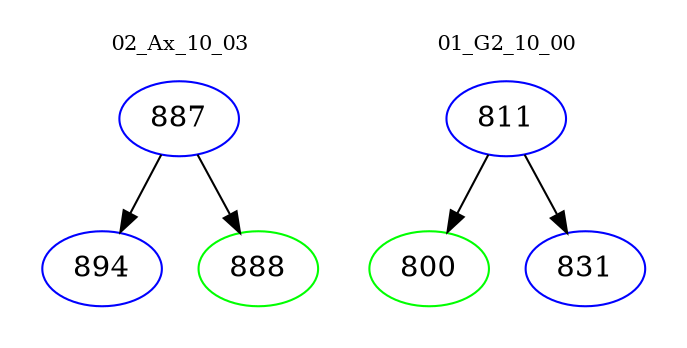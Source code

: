 digraph{
subgraph cluster_0 {
color = white
label = "02_Ax_10_03";
fontsize=10;
T0_887 [label="887", color="blue"]
T0_887 -> T0_894 [color="black"]
T0_894 [label="894", color="blue"]
T0_887 -> T0_888 [color="black"]
T0_888 [label="888", color="green"]
}
subgraph cluster_1 {
color = white
label = "01_G2_10_00";
fontsize=10;
T1_811 [label="811", color="blue"]
T1_811 -> T1_800 [color="black"]
T1_800 [label="800", color="green"]
T1_811 -> T1_831 [color="black"]
T1_831 [label="831", color="blue"]
}
}
